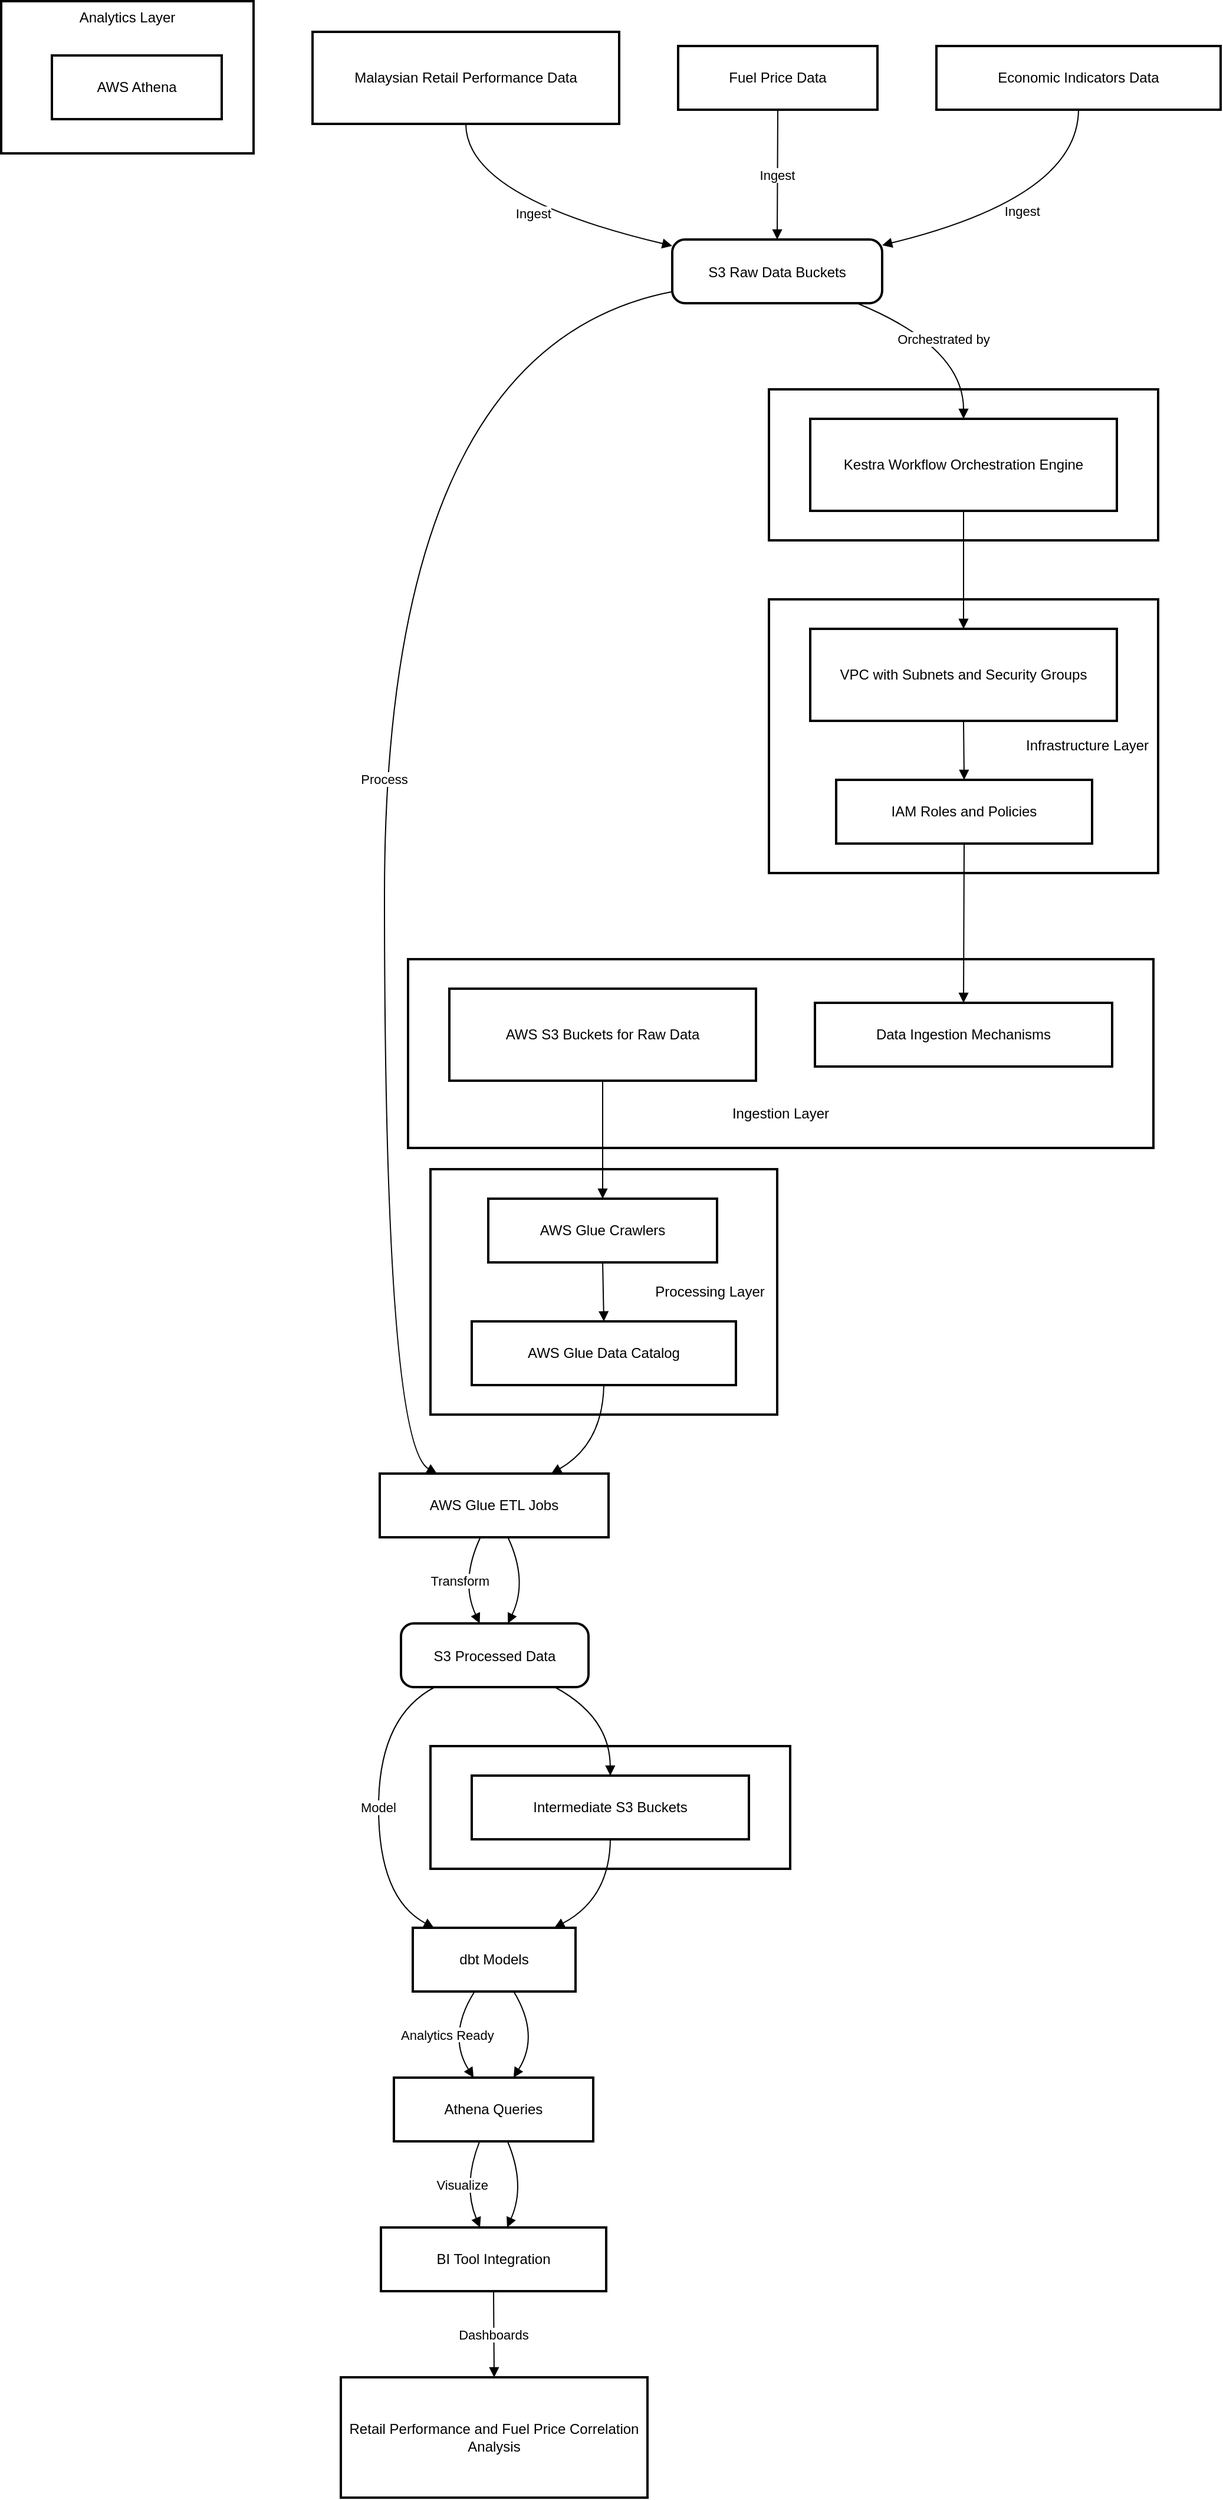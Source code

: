 <mxfile version="28.0.6">
  <diagram name="Page-1" id="_uzuypzFMnwmQqIfxlJf">
    <mxGraphModel dx="1426" dy="791" grid="1" gridSize="10" guides="0" tooltips="1" connect="1" arrows="1" fold="1" page="1" pageScale="1" pageWidth="850" pageHeight="1100" math="0" shadow="0">
      <root>
        <mxCell id="0" />
        <mxCell id="1" parent="0" />
        <mxCell id="2" value="Orchestration Layer" style="whiteSpace=wrap;strokeWidth=2;" parent="1" vertex="1">
          <mxGeometry x="659" y="337" width="330" height="128" as="geometry" />
        </mxCell>
        <mxCell id="3" value="Analytics Layer" style="whiteSpace=wrap;strokeWidth=2;verticalAlign=top;" parent="1" vertex="1">
          <mxGeometry x="8" y="8" width="214" height="129" as="geometry" />
        </mxCell>
        <mxCell id="4" value="AWS Athena" style="whiteSpace=wrap;strokeWidth=2;" parent="3" vertex="1">
          <mxGeometry x="43" y="46" width="144" height="54" as="geometry" />
        </mxCell>
        <mxCell id="5" value="Transformation Layer" style="whiteSpace=wrap;strokeWidth=2;" parent="1" vertex="1">
          <mxGeometry x="372" y="1487" width="305" height="104" as="geometry" />
        </mxCell>
        <mxCell id="6" value="                                                      Processing Layer" style="whiteSpace=wrap;strokeWidth=2;" parent="1" vertex="1">
          <mxGeometry x="372" y="998" width="294" height="208" as="geometry" />
        </mxCell>
        <mxCell id="7" value="&#xa;&#xa;&#xa;&#xa;&#xa;&#xa;&#xa;Ingestion Layer" style="whiteSpace=wrap;strokeWidth=2;" parent="1" vertex="1">
          <mxGeometry x="353" y="820" width="632" height="160" as="geometry" />
        </mxCell>
        <mxCell id="8" value="                                       &#xa;                                                               Infrastructure Layer" style="whiteSpace=wrap;strokeWidth=2;" parent="1" vertex="1">
          <mxGeometry x="659" y="515" width="330" height="232" as="geometry" />
        </mxCell>
        <mxCell id="9" value="Malaysian Retail Performance Data" style="whiteSpace=wrap;strokeWidth=2;" parent="1" vertex="1">
          <mxGeometry x="272" y="34" width="260" height="78" as="geometry" />
        </mxCell>
        <mxCell id="10" value="S3 Raw Data Buckets" style="rounded=1;arcSize=20;strokeWidth=2;" parent="1" vertex="1">
          <mxGeometry x="577" y="210" width="178" height="54" as="geometry" />
        </mxCell>
        <mxCell id="11" value="Fuel Price Data" style="whiteSpace=wrap;strokeWidth=2;" parent="1" vertex="1">
          <mxGeometry x="582" y="46" width="169" height="54" as="geometry" />
        </mxCell>
        <mxCell id="12" value="Economic Indicators Data" style="whiteSpace=wrap;strokeWidth=2;" parent="1" vertex="1">
          <mxGeometry x="801" y="46" width="241" height="54" as="geometry" />
        </mxCell>
        <mxCell id="13" value="AWS Glue ETL Jobs" style="whiteSpace=wrap;strokeWidth=2;" parent="1" vertex="1">
          <mxGeometry x="329" y="1256" width="194" height="54" as="geometry" />
        </mxCell>
        <mxCell id="14" value="S3 Processed Data" style="rounded=1;arcSize=20;strokeWidth=2;" parent="1" vertex="1">
          <mxGeometry x="347" y="1383" width="159" height="54" as="geometry" />
        </mxCell>
        <mxCell id="15" value="dbt Models" style="whiteSpace=wrap;strokeWidth=2;" parent="1" vertex="1">
          <mxGeometry x="357" y="1641" width="138" height="54" as="geometry" />
        </mxCell>
        <mxCell id="16" value="Athena Queries" style="whiteSpace=wrap;strokeWidth=2;" parent="1" vertex="1">
          <mxGeometry x="341" y="1768" width="169" height="54" as="geometry" />
        </mxCell>
        <mxCell id="17" value="BI Tool Integration" style="whiteSpace=wrap;strokeWidth=2;" parent="1" vertex="1">
          <mxGeometry x="330" y="1895" width="191" height="54" as="geometry" />
        </mxCell>
        <mxCell id="18" value="Retail Performance and Fuel Price Correlation Analysis" style="whiteSpace=wrap;strokeWidth=2;" parent="1" vertex="1">
          <mxGeometry x="296" y="2022" width="260" height="102" as="geometry" />
        </mxCell>
        <mxCell id="19" value="VPC with Subnets and Security Groups" style="whiteSpace=wrap;strokeWidth=2;" parent="1" vertex="1">
          <mxGeometry x="694" y="540" width="260" height="78" as="geometry" />
        </mxCell>
        <mxCell id="20" value="IAM Roles and Policies" style="whiteSpace=wrap;strokeWidth=2;" parent="1" vertex="1">
          <mxGeometry x="716" y="668" width="217" height="54" as="geometry" />
        </mxCell>
        <mxCell id="21" value="AWS S3 Buckets for Raw Data" style="whiteSpace=wrap;strokeWidth=2;" parent="1" vertex="1">
          <mxGeometry x="388" y="845" width="260" height="78" as="geometry" />
        </mxCell>
        <mxCell id="22" value="Data Ingestion Mechanisms" style="whiteSpace=wrap;strokeWidth=2;" parent="1" vertex="1">
          <mxGeometry x="698" y="857" width="252" height="54" as="geometry" />
        </mxCell>
        <mxCell id="23" value="AWS Glue Crawlers" style="whiteSpace=wrap;strokeWidth=2;" parent="1" vertex="1">
          <mxGeometry x="421" y="1023" width="194" height="54" as="geometry" />
        </mxCell>
        <mxCell id="24" value="AWS Glue Data Catalog" style="whiteSpace=wrap;strokeWidth=2;" parent="1" vertex="1">
          <mxGeometry x="407" y="1127" width="224" height="54" as="geometry" />
        </mxCell>
        <mxCell id="25" value="Intermediate S3 Buckets" style="whiteSpace=wrap;strokeWidth=2;" parent="1" vertex="1">
          <mxGeometry x="407" y="1512" width="235" height="54" as="geometry" />
        </mxCell>
        <mxCell id="26" value="Kestra Workflow Orchestration Engine" style="whiteSpace=wrap;strokeWidth=2;" parent="1" vertex="1">
          <mxGeometry x="694" y="362" width="260" height="78" as="geometry" />
        </mxCell>
        <mxCell id="27" value="Ingest" style="curved=1;startArrow=none;endArrow=block;exitX=0.5;exitY=0.99;entryX=0;entryY=0.1;" parent="1" source="9" target="10" edge="1">
          <mxGeometry relative="1" as="geometry">
            <Array as="points">
              <mxPoint x="402" y="174" />
            </Array>
          </mxGeometry>
        </mxCell>
        <mxCell id="28" value="Ingest" style="curved=1;startArrow=none;endArrow=block;exitX=0.5;exitY=0.99;entryX=0.5;entryY=0;" parent="1" source="11" target="10" edge="1">
          <mxGeometry relative="1" as="geometry">
            <Array as="points" />
          </mxGeometry>
        </mxCell>
        <mxCell id="29" value="Ingest" style="curved=1;startArrow=none;endArrow=block;exitX=0.5;exitY=0.99;entryX=1;entryY=0.09;" parent="1" source="12" target="10" edge="1">
          <mxGeometry relative="1" as="geometry">
            <Array as="points">
              <mxPoint x="921" y="174" />
            </Array>
          </mxGeometry>
        </mxCell>
        <mxCell id="30" value="Process" style="curved=1;startArrow=none;endArrow=block;exitX=0;exitY=0.82;entryX=0.25;entryY=0;" parent="1" source="10" target="13" edge="1">
          <mxGeometry relative="1" as="geometry">
            <Array as="points">
              <mxPoint x="333" y="301" />
              <mxPoint x="333" y="1231" />
            </Array>
          </mxGeometry>
        </mxCell>
        <mxCell id="31" value="Transform" style="curved=1;startArrow=none;endArrow=block;exitX=0.44;exitY=1;entryX=0.42;entryY=0;" parent="1" source="13" target="14" edge="1">
          <mxGeometry relative="1" as="geometry">
            <Array as="points">
              <mxPoint x="397" y="1347" />
            </Array>
          </mxGeometry>
        </mxCell>
        <mxCell id="32" value="Model" style="curved=1;startArrow=none;endArrow=block;exitX=0.18;exitY=1;entryX=0.13;entryY=0;" parent="1" source="14" target="15" edge="1">
          <mxGeometry relative="1" as="geometry">
            <Array as="points">
              <mxPoint x="328" y="1462" />
              <mxPoint x="328" y="1616" />
            </Array>
          </mxGeometry>
        </mxCell>
        <mxCell id="33" value="Analytics Ready" style="curved=1;startArrow=none;endArrow=block;exitX=0.38;exitY=1;entryX=0.4;entryY=0;" parent="1" source="15" target="16" edge="1">
          <mxGeometry relative="1" as="geometry">
            <Array as="points">
              <mxPoint x="386" y="1732" />
            </Array>
          </mxGeometry>
        </mxCell>
        <mxCell id="34" value="Visualize" style="curved=1;startArrow=none;endArrow=block;exitX=0.43;exitY=1;entryX=0.44;entryY=0;" parent="1" source="16" target="17" edge="1">
          <mxGeometry relative="1" as="geometry">
            <Array as="points">
              <mxPoint x="399" y="1859" />
            </Array>
          </mxGeometry>
        </mxCell>
        <mxCell id="35" value="Dashboards" style="curved=1;startArrow=none;endArrow=block;exitX=0.5;exitY=1;entryX=0.5;entryY=0;" parent="1" source="17" target="18" edge="1">
          <mxGeometry relative="1" as="geometry">
            <Array as="points" />
          </mxGeometry>
        </mxCell>
        <mxCell id="36" value="Orchestrated by" style="curved=1;startArrow=none;endArrow=block;exitX=0.88;exitY=1;entryX=0.5;entryY=0;" parent="1" source="10" target="26" edge="1">
          <mxGeometry relative="1" as="geometry">
            <Array as="points">
              <mxPoint x="824" y="301" />
            </Array>
          </mxGeometry>
        </mxCell>
        <mxCell id="37" value="" style="curved=1;startArrow=none;endArrow=block;exitX=0.5;exitY=1;entryX=0.5;entryY=0;" parent="1" source="26" target="19" edge="1">
          <mxGeometry relative="1" as="geometry">
            <Array as="points" />
          </mxGeometry>
        </mxCell>
        <mxCell id="38" value="" style="curved=1;startArrow=none;endArrow=block;exitX=0.5;exitY=1;entryX=0.5;entryY=0;" parent="1" source="19" target="20" edge="1">
          <mxGeometry relative="1" as="geometry">
            <Array as="points" />
          </mxGeometry>
        </mxCell>
        <mxCell id="39" value="" style="curved=1;startArrow=none;endArrow=block;exitX=0.5;exitY=1;entryX=0.5;entryY=0;" parent="1" source="20" target="22" edge="1">
          <mxGeometry relative="1" as="geometry">
            <Array as="points" />
          </mxGeometry>
        </mxCell>
        <mxCell id="40" value="" style="curved=1;startArrow=none;endArrow=block;exitX=0.5;exitY=1;entryX=0.5;entryY=0;" parent="1" source="21" target="23" edge="1">
          <mxGeometry relative="1" as="geometry">
            <Array as="points" />
          </mxGeometry>
        </mxCell>
        <mxCell id="41" value="" style="curved=1;startArrow=none;endArrow=block;exitX=0.5;exitY=1;entryX=0.5;entryY=0;" parent="1" source="23" target="24" edge="1">
          <mxGeometry relative="1" as="geometry">
            <Array as="points" />
          </mxGeometry>
        </mxCell>
        <mxCell id="42" value="" style="curved=1;startArrow=none;endArrow=block;exitX=0.5;exitY=1;entryX=0.75;entryY=0;" parent="1" source="24" target="13" edge="1">
          <mxGeometry relative="1" as="geometry">
            <Array as="points">
              <mxPoint x="518" y="1231" />
            </Array>
          </mxGeometry>
        </mxCell>
        <mxCell id="43" value="" style="curved=1;startArrow=none;endArrow=block;exitX=0.56;exitY=1;entryX=0.57;entryY=0;" parent="1" source="13" target="14" edge="1">
          <mxGeometry relative="1" as="geometry">
            <Array as="points">
              <mxPoint x="455" y="1347" />
            </Array>
          </mxGeometry>
        </mxCell>
        <mxCell id="44" value="" style="curved=1;startArrow=none;endArrow=block;exitX=0.82;exitY=1;entryX=0.5;entryY=0;" parent="1" source="14" target="25" edge="1">
          <mxGeometry relative="1" as="geometry">
            <Array as="points">
              <mxPoint x="524" y="1462" />
            </Array>
          </mxGeometry>
        </mxCell>
        <mxCell id="45" value="" style="curved=1;startArrow=none;endArrow=block;exitX=0.5;exitY=1;entryX=0.87;entryY=0;" parent="1" source="25" target="15" edge="1">
          <mxGeometry relative="1" as="geometry">
            <Array as="points">
              <mxPoint x="524" y="1616" />
            </Array>
          </mxGeometry>
        </mxCell>
        <mxCell id="46" value="" style="curved=1;startArrow=none;endArrow=block;exitX=0.62;exitY=1;entryX=0.6;entryY=0;" parent="1" source="15" target="16" edge="1">
          <mxGeometry relative="1" as="geometry">
            <Array as="points">
              <mxPoint x="465" y="1732" />
            </Array>
          </mxGeometry>
        </mxCell>
        <mxCell id="47" value="" style="curved=1;startArrow=none;endArrow=block;exitX=0.57;exitY=1;entryX=0.56;entryY=0;" parent="1" source="16" target="17" edge="1">
          <mxGeometry relative="1" as="geometry">
            <Array as="points">
              <mxPoint x="453" y="1859" />
            </Array>
          </mxGeometry>
        </mxCell>
      </root>
    </mxGraphModel>
  </diagram>
</mxfile>
